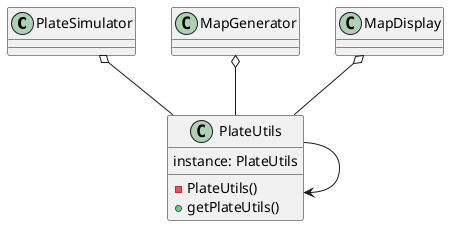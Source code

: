 ﻿@startuml
'https://plantuml.com/class-diagram

class PlateSimulator

class MapGenerator

class MapDisplay

class PlateUtils{
instance: PlateUtils
-PlateUtils()
+getPlateUtils()
}

PlateUtils --> PlateUtils
MapDisplay o-- PlateUtils
MapGenerator o-- PlateUtils
PlateSimulator o-- PlateUtils

@enduml